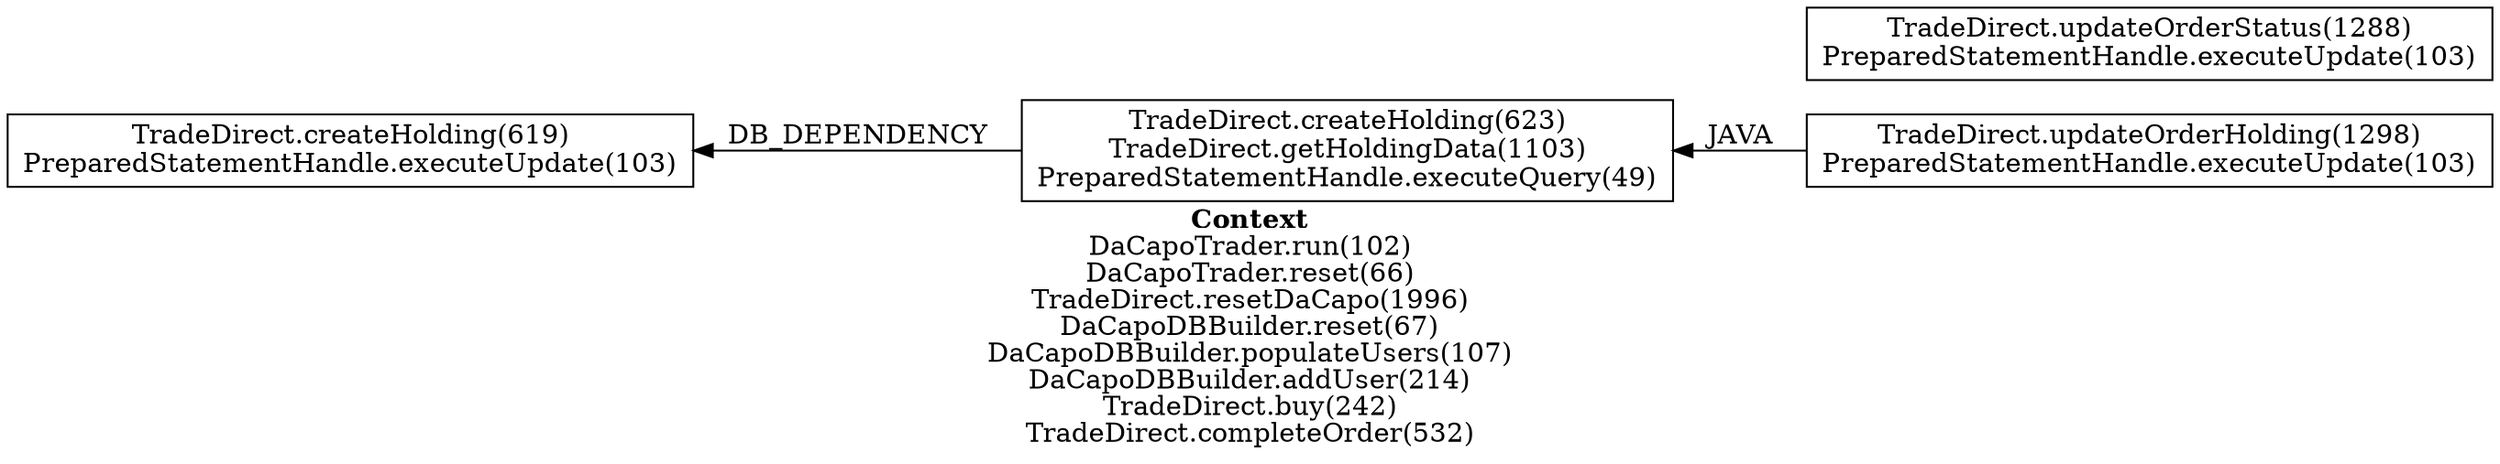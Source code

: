digraph 682820082 { 
label=<<font face="Times-Bold">Context</font><br/>DaCapoTrader.run(102)<br/>DaCapoTrader.reset(66)<br/>TradeDirect.resetDaCapo(1996)<br/>DaCapoDBBuilder.reset(67)<br/>DaCapoDBBuilder.populateUsers(107)<br/>DaCapoDBBuilder.addUser(214)<br/>TradeDirect.buy(242)<br/>TradeDirect.completeOrder(532)>;rankdir=RL;
1 [label="TradeDirect.updateOrderHolding(1298)\nPreparedStatementHandle.executeUpdate(103)\n", shape=box];
2 [label="TradeDirect.createHolding(619)\nPreparedStatementHandle.executeUpdate(103)\n", shape=box];
3 [label="TradeDirect.createHolding(623)\nTradeDirect.getHoldingData(1103)\nPreparedStatementHandle.executeQuery(49)\n", shape=box];
4 [label="TradeDirect.updateOrderStatus(1288)\nPreparedStatementHandle.executeUpdate(103)\n", shape=box];
1 -> 3 [label="JAVA"];
3 -> 2 [label="DB_DEPENDENCY"];
}

